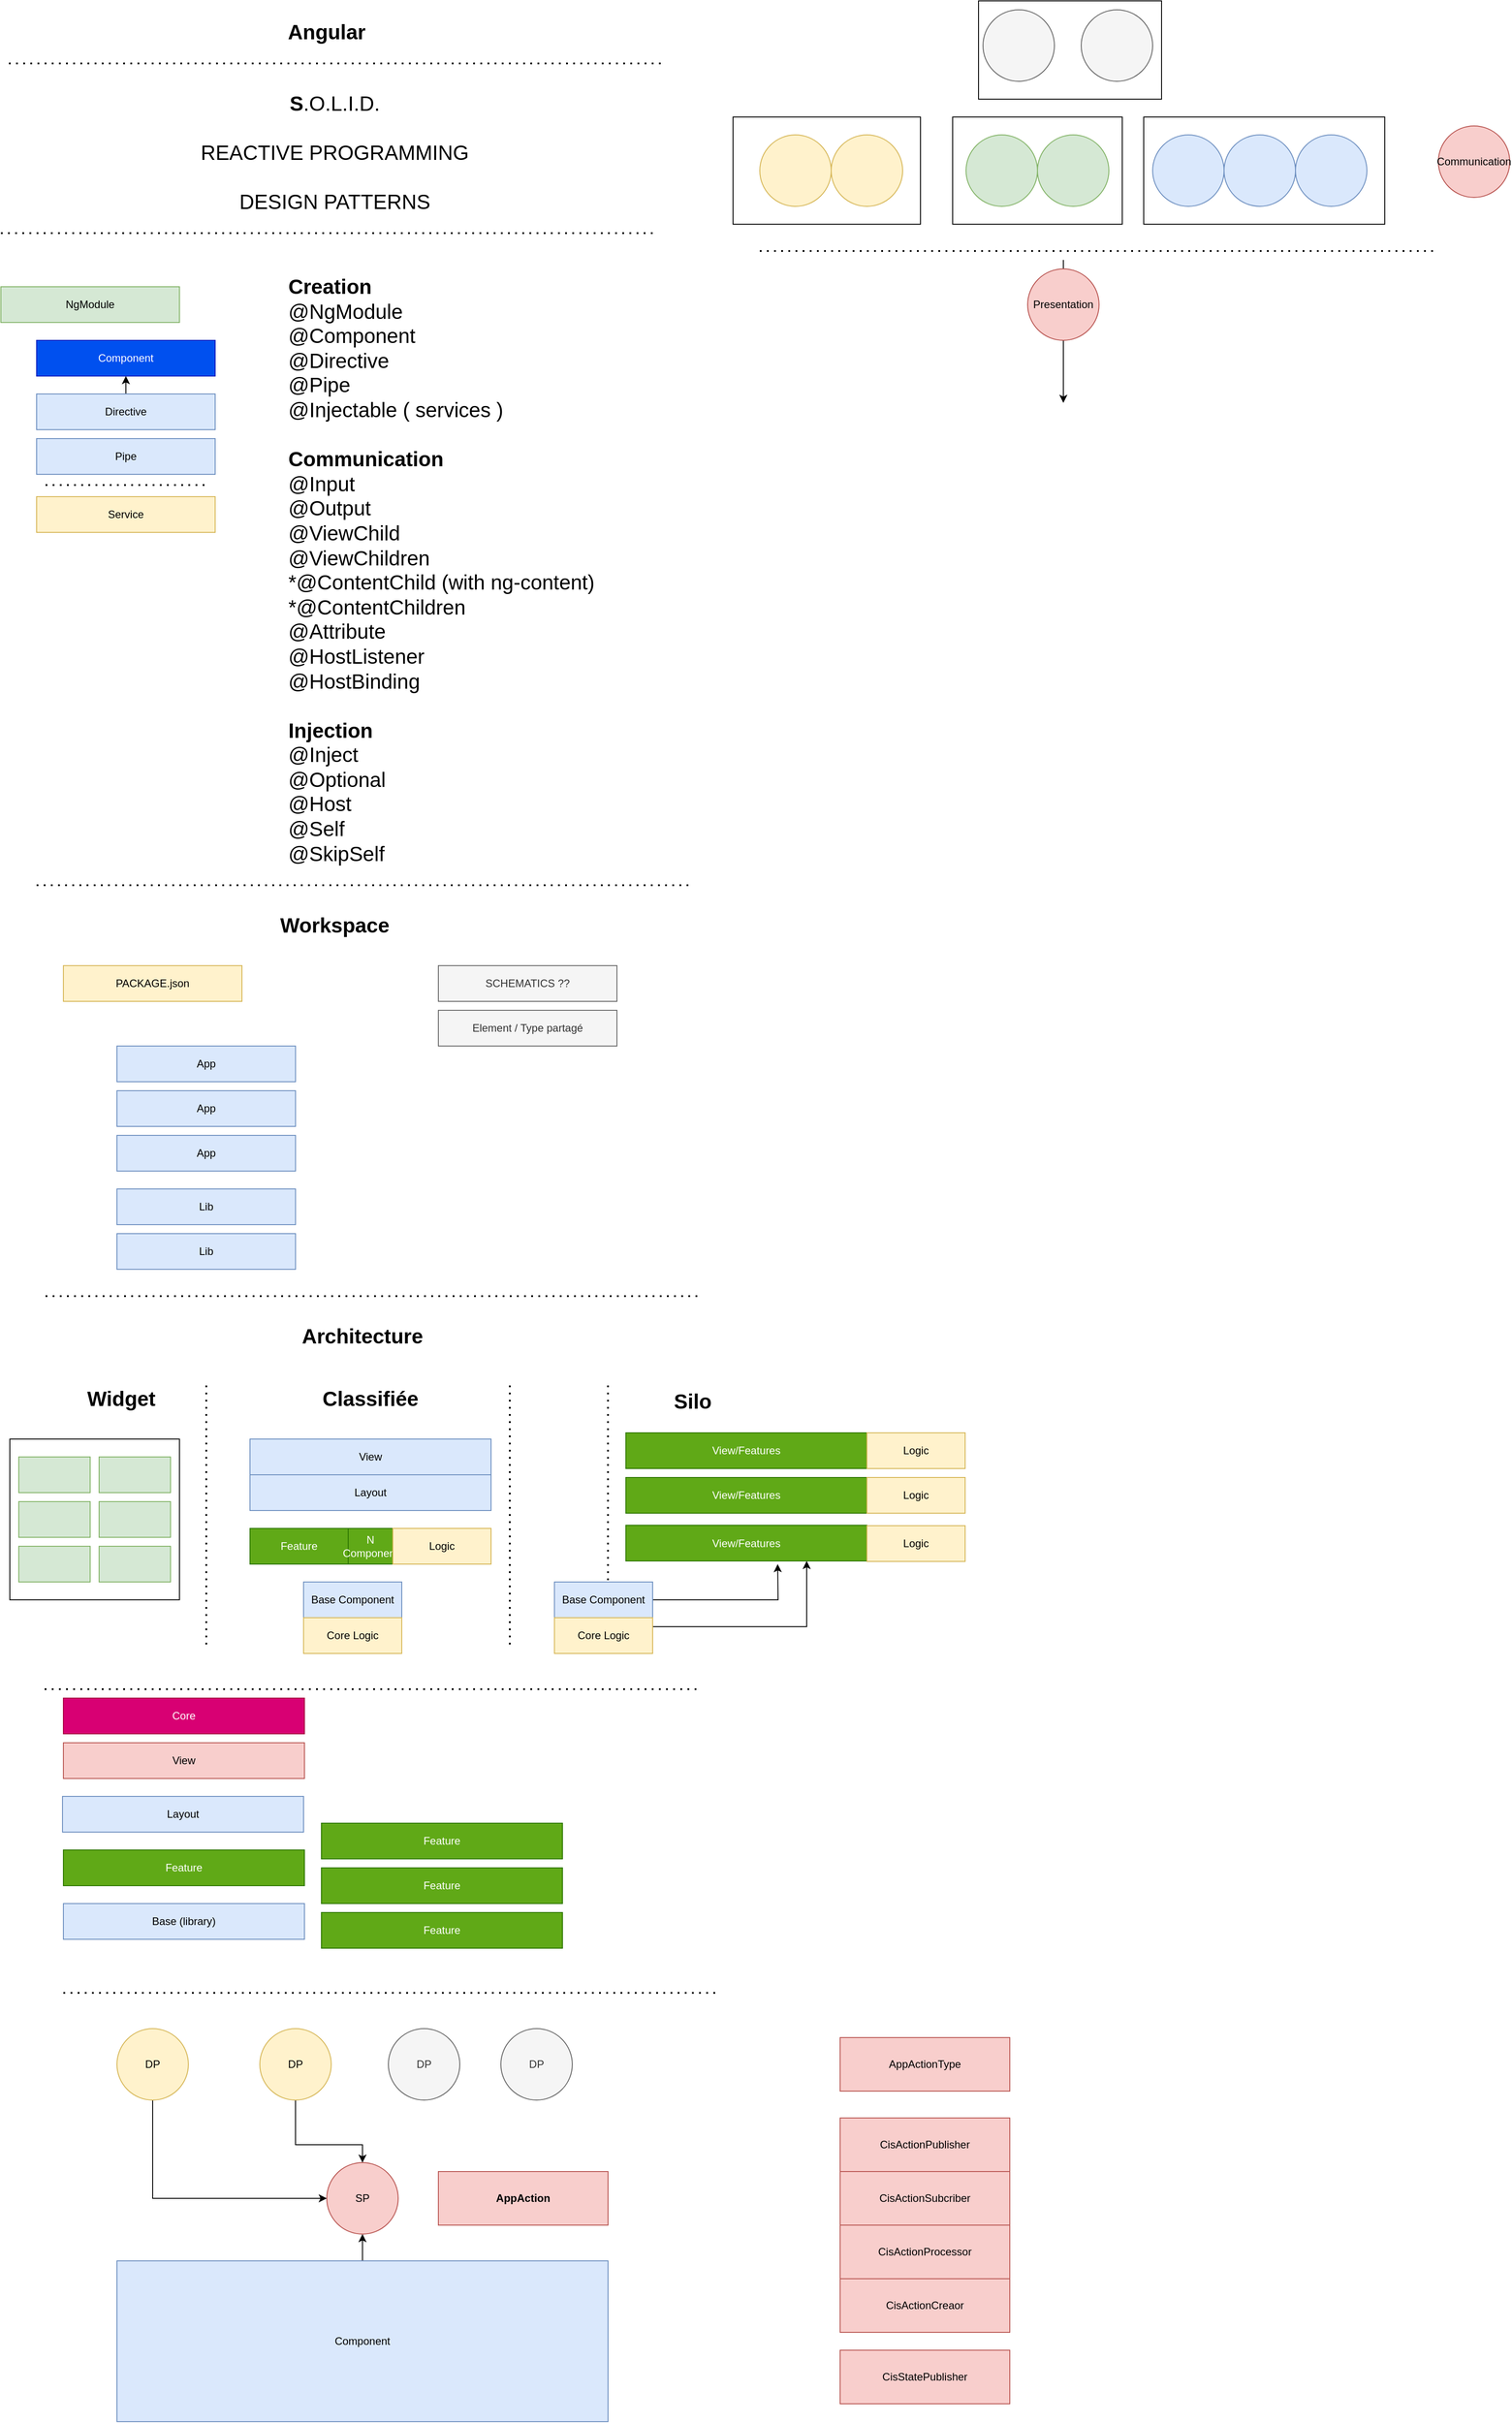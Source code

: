 <mxfile version="24.1.0" type="device">
  <diagram name="Page-1" id="wa55o4OjuIcV5aIyh0Fq">
    <mxGraphModel dx="1114" dy="600" grid="1" gridSize="10" guides="1" tooltips="1" connect="1" arrows="1" fold="1" page="1" pageScale="1" pageWidth="827" pageHeight="1169" math="0" shadow="0">
      <root>
        <mxCell id="0" />
        <mxCell id="1" parent="0" />
        <mxCell id="GtVG1m8BJexHAX3fLhbI-1" value="&lt;b style=&quot;font-size: 23px;&quot;&gt;Angular&lt;/b&gt;" style="text;html=1;align=center;verticalAlign=middle;whiteSpace=wrap;rounded=0;fontSize=23;" parent="1" vertex="1">
          <mxGeometry x="270" y="30" width="270" height="30" as="geometry" />
        </mxCell>
        <mxCell id="GtVG1m8BJexHAX3fLhbI-2" value="" style="endArrow=none;dashed=1;html=1;dashPattern=1 3;strokeWidth=2;rounded=0;" parent="1" edge="1">
          <mxGeometry width="50" height="50" relative="1" as="geometry">
            <mxPoint x="49" y="80" as="sourcePoint" />
            <mxPoint x="779" y="80" as="targetPoint" />
          </mxGeometry>
        </mxCell>
        <mxCell id="GtVG1m8BJexHAX3fLhbI-3" value="&lt;span style=&quot;font-size: 23px;&quot;&gt;&lt;b&gt;S&lt;/b&gt;.O.L.I.D.&lt;br&gt;&lt;br&gt;REACTIVE PROGRAMMING&lt;br&gt;&lt;br&gt;DESIGN PATTERNS&lt;/span&gt;" style="text;html=1;align=center;verticalAlign=middle;whiteSpace=wrap;rounded=0;fontSize=23;" parent="1" vertex="1">
          <mxGeometry x="244" y="100" width="340" height="160" as="geometry" />
        </mxCell>
        <mxCell id="GtVG1m8BJexHAX3fLhbI-4" value="" style="endArrow=none;dashed=1;html=1;dashPattern=1 3;strokeWidth=2;rounded=0;" parent="1" edge="1">
          <mxGeometry width="50" height="50" relative="1" as="geometry">
            <mxPoint x="40" y="270" as="sourcePoint" />
            <mxPoint x="770" y="270" as="targetPoint" />
          </mxGeometry>
        </mxCell>
        <mxCell id="GtVG1m8BJexHAX3fLhbI-5" value="Component" style="rounded=0;whiteSpace=wrap;html=1;fillColor=#0050ef;strokeColor=#001DBC;fontColor=#ffffff;" parent="1" vertex="1">
          <mxGeometry x="80" y="390" width="200" height="40" as="geometry" />
        </mxCell>
        <mxCell id="GtVG1m8BJexHAX3fLhbI-6" value="NgModule" style="rounded=0;whiteSpace=wrap;html=1;fillColor=#d5e8d4;strokeColor=#82b366;" parent="1" vertex="1">
          <mxGeometry x="40" y="330" width="200" height="40" as="geometry" />
        </mxCell>
        <mxCell id="GtVG1m8BJexHAX3fLhbI-7" value="Pipe" style="rounded=0;whiteSpace=wrap;html=1;fillColor=#dae8fc;strokeColor=#6c8ebf;" parent="1" vertex="1">
          <mxGeometry x="80" y="500" width="200" height="40" as="geometry" />
        </mxCell>
        <mxCell id="GtVG1m8BJexHAX3fLhbI-11" style="edgeStyle=orthogonalEdgeStyle;rounded=0;orthogonalLoop=1;jettySize=auto;html=1;exitX=0.5;exitY=0;exitDx=0;exitDy=0;entryX=0.5;entryY=1;entryDx=0;entryDy=0;" parent="1" source="GtVG1m8BJexHAX3fLhbI-8" target="GtVG1m8BJexHAX3fLhbI-5" edge="1">
          <mxGeometry relative="1" as="geometry" />
        </mxCell>
        <mxCell id="GtVG1m8BJexHAX3fLhbI-8" value="Directive" style="rounded=0;whiteSpace=wrap;html=1;fillColor=#dae8fc;strokeColor=#6c8ebf;" parent="1" vertex="1">
          <mxGeometry x="80" y="450" width="200" height="40" as="geometry" />
        </mxCell>
        <mxCell id="GtVG1m8BJexHAX3fLhbI-9" value="Service" style="rounded=0;whiteSpace=wrap;html=1;fillColor=#fff2cc;strokeColor=#d6b656;" parent="1" vertex="1">
          <mxGeometry x="80" y="565" width="200" height="40" as="geometry" />
        </mxCell>
        <mxCell id="GtVG1m8BJexHAX3fLhbI-10" value="" style="endArrow=none;dashed=1;html=1;dashPattern=1 3;strokeWidth=2;rounded=0;" parent="1" edge="1">
          <mxGeometry width="50" height="50" relative="1" as="geometry">
            <mxPoint x="90" y="552" as="sourcePoint" />
            <mxPoint x="270" y="552" as="targetPoint" />
          </mxGeometry>
        </mxCell>
        <mxCell id="GtVG1m8BJexHAX3fLhbI-16" value="&lt;b&gt;Creation&lt;/b&gt;&lt;br&gt;@NgModule&lt;br&gt;@Component&lt;br&gt;&lt;div&gt;@Directive&lt;br&gt;@Pipe&lt;br&gt;@Injectable ( services )&lt;div&gt;&lt;div&gt;&lt;br&gt;&lt;b&gt;Communication&lt;/b&gt;&lt;br&gt;@Input&lt;br&gt;@Output&lt;br&gt;@ViewChild&lt;br&gt;&lt;div&gt;@ViewChildren&lt;/div&gt;&lt;div&gt;*@ContentChild (with ng-content)&lt;br&gt;*@ContentChildren&lt;br&gt;&lt;div&gt;@Attribute&lt;br&gt;@HostListener&lt;br&gt;&lt;div&gt;@HostBinding&lt;br&gt;&lt;br&gt;&lt;b&gt;Injection&lt;/b&gt;&lt;br&gt;@Inject&lt;br&gt;@Optional&amp;nbsp;&lt;br&gt;&lt;div&gt;@Host&lt;br&gt;@Self&lt;br&gt;&lt;div&gt;@SkipSelf&lt;/div&gt;&lt;/div&gt;&lt;/div&gt;&lt;/div&gt;&lt;/div&gt;&lt;/div&gt;&lt;/div&gt;&lt;/div&gt;" style="text;html=1;align=left;verticalAlign=top;whiteSpace=wrap;rounded=0;fontSize=23;" parent="1" vertex="1">
          <mxGeometry x="360" y="310" width="440" height="660" as="geometry" />
        </mxCell>
        <mxCell id="GtVG1m8BJexHAX3fLhbI-17" value="" style="endArrow=none;dashed=1;html=1;dashPattern=1 3;strokeWidth=2;rounded=0;" parent="1" edge="1">
          <mxGeometry width="50" height="50" relative="1" as="geometry">
            <mxPoint x="80" y="1000" as="sourcePoint" />
            <mxPoint x="810" y="1000" as="targetPoint" />
          </mxGeometry>
        </mxCell>
        <mxCell id="GtVG1m8BJexHAX3fLhbI-18" value="&lt;b style=&quot;font-size: 23px;&quot;&gt;Workspace&lt;/b&gt;" style="text;html=1;align=center;verticalAlign=middle;whiteSpace=wrap;rounded=0;fontSize=23;" parent="1" vertex="1">
          <mxGeometry x="279" y="1030" width="270" height="30" as="geometry" />
        </mxCell>
        <mxCell id="GtVG1m8BJexHAX3fLhbI-19" value="PACKAGE.json" style="rounded=0;whiteSpace=wrap;html=1;fillColor=#fff2cc;strokeColor=#d6b656;" parent="1" vertex="1">
          <mxGeometry x="110" y="1090" width="200" height="40" as="geometry" />
        </mxCell>
        <mxCell id="GtVG1m8BJexHAX3fLhbI-20" value="App" style="rounded=0;whiteSpace=wrap;html=1;fillColor=#dae8fc;strokeColor=#6c8ebf;" parent="1" vertex="1">
          <mxGeometry x="170" y="1180" width="200" height="40" as="geometry" />
        </mxCell>
        <mxCell id="GtVG1m8BJexHAX3fLhbI-21" value="App" style="rounded=0;whiteSpace=wrap;html=1;fillColor=#dae8fc;strokeColor=#6c8ebf;" parent="1" vertex="1">
          <mxGeometry x="170" y="1230" width="200" height="40" as="geometry" />
        </mxCell>
        <mxCell id="GtVG1m8BJexHAX3fLhbI-22" value="App" style="rounded=0;whiteSpace=wrap;html=1;fillColor=#dae8fc;strokeColor=#6c8ebf;" parent="1" vertex="1">
          <mxGeometry x="170" y="1280" width="200" height="40" as="geometry" />
        </mxCell>
        <mxCell id="GtVG1m8BJexHAX3fLhbI-23" value="Lib" style="rounded=0;whiteSpace=wrap;html=1;fillColor=#dae8fc;strokeColor=#6c8ebf;" parent="1" vertex="1">
          <mxGeometry x="170" y="1340" width="200" height="40" as="geometry" />
        </mxCell>
        <mxCell id="GtVG1m8BJexHAX3fLhbI-24" value="Lib" style="rounded=0;whiteSpace=wrap;html=1;fillColor=#dae8fc;strokeColor=#6c8ebf;" parent="1" vertex="1">
          <mxGeometry x="170" y="1390" width="200" height="40" as="geometry" />
        </mxCell>
        <mxCell id="GtVG1m8BJexHAX3fLhbI-25" value="SCHEMATICS ??" style="rounded=0;whiteSpace=wrap;html=1;fillColor=#f5f5f5;strokeColor=#666666;fontColor=#333333;" parent="1" vertex="1">
          <mxGeometry x="530" y="1090" width="200" height="40" as="geometry" />
        </mxCell>
        <mxCell id="GtVG1m8BJexHAX3fLhbI-26" value="Element / Type partagé" style="rounded=0;whiteSpace=wrap;html=1;fillColor=#f5f5f5;strokeColor=#666666;fontColor=#333333;" parent="1" vertex="1">
          <mxGeometry x="530" y="1140" width="200" height="40" as="geometry" />
        </mxCell>
        <mxCell id="GtVG1m8BJexHAX3fLhbI-27" value="" style="endArrow=none;dashed=1;html=1;dashPattern=1 3;strokeWidth=2;rounded=0;" parent="1" edge="1">
          <mxGeometry width="50" height="50" relative="1" as="geometry">
            <mxPoint x="90" y="1460" as="sourcePoint" />
            <mxPoint x="820" y="1460" as="targetPoint" />
          </mxGeometry>
        </mxCell>
        <mxCell id="GtVG1m8BJexHAX3fLhbI-28" value="&lt;b style=&quot;font-size: 23px;&quot;&gt;Architecture&lt;/b&gt;" style="text;html=1;align=center;verticalAlign=middle;whiteSpace=wrap;rounded=0;fontSize=23;" parent="1" vertex="1">
          <mxGeometry x="310" y="1490" width="270" height="30" as="geometry" />
        </mxCell>
        <mxCell id="GtVG1m8BJexHAX3fLhbI-29" value="&lt;b style=&quot;font-size: 23px;&quot;&gt;Widget&lt;/b&gt;" style="text;html=1;align=center;verticalAlign=middle;whiteSpace=wrap;rounded=0;fontSize=23;" parent="1" vertex="1">
          <mxGeometry x="80" y="1560" width="190" height="30" as="geometry" />
        </mxCell>
        <mxCell id="GtVG1m8BJexHAX3fLhbI-30" value="&lt;b style=&quot;font-size: 23px;&quot;&gt;Classifiée&lt;/b&gt;" style="text;html=1;align=center;verticalAlign=middle;whiteSpace=wrap;rounded=0;fontSize=23;" parent="1" vertex="1">
          <mxGeometry x="359" y="1560" width="190" height="30" as="geometry" />
        </mxCell>
        <mxCell id="GtVG1m8BJexHAX3fLhbI-31" value="&lt;b style=&quot;font-size: 23px;&quot;&gt;Silo&lt;/b&gt;" style="text;html=1;align=center;verticalAlign=middle;whiteSpace=wrap;rounded=0;fontSize=23;" parent="1" vertex="1">
          <mxGeometry x="720" y="1563" width="190" height="30" as="geometry" />
        </mxCell>
        <mxCell id="GtVG1m8BJexHAX3fLhbI-32" value="" style="rounded=0;whiteSpace=wrap;html=1;" parent="1" vertex="1">
          <mxGeometry x="50" y="1620" width="190" height="180" as="geometry" />
        </mxCell>
        <mxCell id="GtVG1m8BJexHAX3fLhbI-36" value="" style="rounded=0;whiteSpace=wrap;html=1;fillColor=#d5e8d4;strokeColor=#82b366;" parent="1" vertex="1">
          <mxGeometry x="60" y="1640" width="80" height="40" as="geometry" />
        </mxCell>
        <mxCell id="GtVG1m8BJexHAX3fLhbI-37" value="" style="rounded=0;whiteSpace=wrap;html=1;fillColor=#d5e8d4;strokeColor=#82b366;" parent="1" vertex="1">
          <mxGeometry x="150" y="1640" width="80" height="40" as="geometry" />
        </mxCell>
        <mxCell id="GtVG1m8BJexHAX3fLhbI-38" value="" style="rounded=0;whiteSpace=wrap;html=1;fillColor=#d5e8d4;strokeColor=#82b366;" parent="1" vertex="1">
          <mxGeometry x="60" y="1690" width="80" height="40" as="geometry" />
        </mxCell>
        <mxCell id="GtVG1m8BJexHAX3fLhbI-39" value="" style="rounded=0;whiteSpace=wrap;html=1;fillColor=#d5e8d4;strokeColor=#82b366;" parent="1" vertex="1">
          <mxGeometry x="150" y="1690" width="80" height="40" as="geometry" />
        </mxCell>
        <mxCell id="GtVG1m8BJexHAX3fLhbI-40" value="" style="rounded=0;whiteSpace=wrap;html=1;fillColor=#d5e8d4;strokeColor=#82b366;" parent="1" vertex="1">
          <mxGeometry x="150" y="1740" width="80" height="40" as="geometry" />
        </mxCell>
        <mxCell id="GtVG1m8BJexHAX3fLhbI-41" value="" style="rounded=0;whiteSpace=wrap;html=1;fillColor=#d5e8d4;strokeColor=#82b366;" parent="1" vertex="1">
          <mxGeometry x="60" y="1740" width="80" height="40" as="geometry" />
        </mxCell>
        <mxCell id="GtVG1m8BJexHAX3fLhbI-42" value="View" style="rounded=0;whiteSpace=wrap;html=1;fillColor=#dae8fc;strokeColor=#6c8ebf;" parent="1" vertex="1">
          <mxGeometry x="319" y="1620" width="270" height="40" as="geometry" />
        </mxCell>
        <mxCell id="GtVG1m8BJexHAX3fLhbI-43" value="Base Component" style="rounded=0;whiteSpace=wrap;html=1;fillColor=#dae8fc;strokeColor=#6c8ebf;" parent="1" vertex="1">
          <mxGeometry x="379" y="1780" width="110" height="40" as="geometry" />
        </mxCell>
        <mxCell id="GtVG1m8BJexHAX3fLhbI-44" value="Layout" style="rounded=0;whiteSpace=wrap;html=1;fillColor=#dae8fc;strokeColor=#6c8ebf;" parent="1" vertex="1">
          <mxGeometry x="319" y="1660" width="270" height="40" as="geometry" />
        </mxCell>
        <mxCell id="GtVG1m8BJexHAX3fLhbI-45" value="Feature" style="rounded=0;whiteSpace=wrap;html=1;fillColor=#60a917;strokeColor=#2D7600;fontColor=#ffffff;" parent="1" vertex="1">
          <mxGeometry x="319" y="1720" width="110" height="40" as="geometry" />
        </mxCell>
        <mxCell id="GtVG1m8BJexHAX3fLhbI-47" value="N Component" style="rounded=0;whiteSpace=wrap;html=1;fillColor=#60a917;strokeColor=#2D7600;fontColor=#ffffff;" parent="1" vertex="1">
          <mxGeometry x="429" y="1720" width="50" height="40" as="geometry" />
        </mxCell>
        <mxCell id="GtVG1m8BJexHAX3fLhbI-48" value="Core Logic" style="rounded=0;whiteSpace=wrap;html=1;fillColor=#fff2cc;strokeColor=#d6b656;" parent="1" vertex="1">
          <mxGeometry x="379" y="1820" width="110" height="40" as="geometry" />
        </mxCell>
        <mxCell id="GtVG1m8BJexHAX3fLhbI-49" value="Logic" style="rounded=0;whiteSpace=wrap;html=1;fillColor=#fff2cc;strokeColor=#d6b656;" parent="1" vertex="1">
          <mxGeometry x="479" y="1720" width="110" height="40" as="geometry" />
        </mxCell>
        <mxCell id="GtVG1m8BJexHAX3fLhbI-50" value="View/Features" style="rounded=0;whiteSpace=wrap;html=1;fillColor=#60a917;strokeColor=#2D7600;fontColor=#ffffff;" parent="1" vertex="1">
          <mxGeometry x="740" y="1613" width="270" height="40" as="geometry" />
        </mxCell>
        <mxCell id="GtVG1m8BJexHAX3fLhbI-52" value="View/Features" style="rounded=0;whiteSpace=wrap;html=1;fillColor=#60a917;strokeColor=#2D7600;fontColor=#ffffff;" parent="1" vertex="1">
          <mxGeometry x="740" y="1663" width="270" height="40" as="geometry" />
        </mxCell>
        <mxCell id="GtVG1m8BJexHAX3fLhbI-53" value="View/Features" style="rounded=0;whiteSpace=wrap;html=1;fillColor=#60a917;strokeColor=#2D7600;fontColor=#ffffff;" parent="1" vertex="1">
          <mxGeometry x="740" y="1716.5" width="270" height="40" as="geometry" />
        </mxCell>
        <mxCell id="GtVG1m8BJexHAX3fLhbI-54" value="Logic" style="rounded=0;whiteSpace=wrap;html=1;fillColor=#fff2cc;strokeColor=#d6b656;" parent="1" vertex="1">
          <mxGeometry x="1010" y="1613" width="110" height="40" as="geometry" />
        </mxCell>
        <mxCell id="GtVG1m8BJexHAX3fLhbI-55" value="Logic" style="rounded=0;whiteSpace=wrap;html=1;fillColor=#fff2cc;strokeColor=#d6b656;" parent="1" vertex="1">
          <mxGeometry x="1010" y="1663" width="110" height="40" as="geometry" />
        </mxCell>
        <mxCell id="GtVG1m8BJexHAX3fLhbI-56" value="Logic" style="rounded=0;whiteSpace=wrap;html=1;fillColor=#fff2cc;strokeColor=#d6b656;" parent="1" vertex="1">
          <mxGeometry x="1010" y="1717" width="110" height="40" as="geometry" />
        </mxCell>
        <mxCell id="GtVG1m8BJexHAX3fLhbI-57" value="" style="endArrow=none;dashed=1;html=1;dashPattern=1 3;strokeWidth=2;rounded=0;" parent="1" edge="1">
          <mxGeometry width="50" height="50" relative="1" as="geometry">
            <mxPoint x="610" y="1850" as="sourcePoint" />
            <mxPoint x="610" y="1560" as="targetPoint" />
          </mxGeometry>
        </mxCell>
        <mxCell id="GtVG1m8BJexHAX3fLhbI-58" value="" style="endArrow=none;dashed=1;html=1;dashPattern=1 3;strokeWidth=2;rounded=0;" parent="1" edge="1">
          <mxGeometry width="50" height="50" relative="1" as="geometry">
            <mxPoint x="720" y="1850" as="sourcePoint" />
            <mxPoint x="720" y="1560" as="targetPoint" />
          </mxGeometry>
        </mxCell>
        <mxCell id="GtVG1m8BJexHAX3fLhbI-64" style="edgeStyle=orthogonalEdgeStyle;rounded=0;orthogonalLoop=1;jettySize=auto;html=1;" parent="1" source="GtVG1m8BJexHAX3fLhbI-61" edge="1">
          <mxGeometry relative="1" as="geometry">
            <mxPoint x="910" y="1760" as="targetPoint" />
          </mxGeometry>
        </mxCell>
        <mxCell id="GtVG1m8BJexHAX3fLhbI-61" value="Base Component" style="rounded=0;whiteSpace=wrap;html=1;fillColor=#dae8fc;strokeColor=#6c8ebf;" parent="1" vertex="1">
          <mxGeometry x="660" y="1780" width="110" height="40" as="geometry" />
        </mxCell>
        <mxCell id="GtVG1m8BJexHAX3fLhbI-65" style="edgeStyle=orthogonalEdgeStyle;rounded=0;orthogonalLoop=1;jettySize=auto;html=1;entryX=0.75;entryY=1;entryDx=0;entryDy=0;" parent="1" source="GtVG1m8BJexHAX3fLhbI-62" target="GtVG1m8BJexHAX3fLhbI-53" edge="1">
          <mxGeometry relative="1" as="geometry">
            <Array as="points">
              <mxPoint x="943" y="1830" />
            </Array>
          </mxGeometry>
        </mxCell>
        <mxCell id="GtVG1m8BJexHAX3fLhbI-62" value="Core Logic" style="rounded=0;whiteSpace=wrap;html=1;fillColor=#fff2cc;strokeColor=#d6b656;" parent="1" vertex="1">
          <mxGeometry x="660" y="1820" width="110" height="40" as="geometry" />
        </mxCell>
        <mxCell id="GtVG1m8BJexHAX3fLhbI-66" value="" style="endArrow=none;dashed=1;html=1;dashPattern=1 3;strokeWidth=2;rounded=0;" parent="1" edge="1">
          <mxGeometry width="50" height="50" relative="1" as="geometry">
            <mxPoint x="270" y="1850" as="sourcePoint" />
            <mxPoint x="270" y="1560" as="targetPoint" />
          </mxGeometry>
        </mxCell>
        <mxCell id="GtVG1m8BJexHAX3fLhbI-67" value="" style="endArrow=none;dashed=1;html=1;dashPattern=1 3;strokeWidth=2;rounded=0;" parent="1" edge="1">
          <mxGeometry width="50" height="50" relative="1" as="geometry">
            <mxPoint x="89" y="1900" as="sourcePoint" />
            <mxPoint x="819" y="1900" as="targetPoint" />
          </mxGeometry>
        </mxCell>
        <mxCell id="GtVG1m8BJexHAX3fLhbI-68" value="View" style="rounded=0;whiteSpace=wrap;html=1;fillColor=#f8cecc;strokeColor=#b85450;" parent="1" vertex="1">
          <mxGeometry x="110" y="1960" width="270" height="40" as="geometry" />
        </mxCell>
        <mxCell id="GtVG1m8BJexHAX3fLhbI-69" value="Layout" style="rounded=0;whiteSpace=wrap;html=1;fillColor=#dae8fc;strokeColor=#6c8ebf;" parent="1" vertex="1">
          <mxGeometry x="109" y="2020" width="270" height="40" as="geometry" />
        </mxCell>
        <mxCell id="GtVG1m8BJexHAX3fLhbI-70" value="Core" style="rounded=0;whiteSpace=wrap;html=1;fillColor=#d80073;strokeColor=#A50040;fontColor=#ffffff;" parent="1" vertex="1">
          <mxGeometry x="110" y="1910" width="270" height="40" as="geometry" />
        </mxCell>
        <mxCell id="GtVG1m8BJexHAX3fLhbI-71" value="Feature" style="rounded=0;whiteSpace=wrap;html=1;fillColor=#60a917;strokeColor=#2D7600;fontColor=#ffffff;" parent="1" vertex="1">
          <mxGeometry x="110" y="2080" width="270" height="40" as="geometry" />
        </mxCell>
        <mxCell id="GtVG1m8BJexHAX3fLhbI-72" value="Base (library)" style="rounded=0;whiteSpace=wrap;html=1;fillColor=#dae8fc;strokeColor=#6c8ebf;" parent="1" vertex="1">
          <mxGeometry x="110" y="2140" width="270" height="40" as="geometry" />
        </mxCell>
        <mxCell id="GtVG1m8BJexHAX3fLhbI-73" value="Feature" style="rounded=0;whiteSpace=wrap;html=1;fillColor=#60a917;strokeColor=#2D7600;fontColor=#ffffff;" parent="1" vertex="1">
          <mxGeometry x="399" y="2050" width="270" height="40" as="geometry" />
        </mxCell>
        <mxCell id="GtVG1m8BJexHAX3fLhbI-74" value="Feature" style="rounded=0;whiteSpace=wrap;html=1;fillColor=#60a917;strokeColor=#2D7600;fontColor=#ffffff;" parent="1" vertex="1">
          <mxGeometry x="399" y="2100" width="270" height="40" as="geometry" />
        </mxCell>
        <mxCell id="GtVG1m8BJexHAX3fLhbI-75" value="Feature" style="rounded=0;whiteSpace=wrap;html=1;fillColor=#60a917;strokeColor=#2D7600;fontColor=#ffffff;" parent="1" vertex="1">
          <mxGeometry x="399" y="2150" width="270" height="40" as="geometry" />
        </mxCell>
        <mxCell id="8Wkj90RlL_FFu6uxZgdb-1" value="" style="ellipse;whiteSpace=wrap;html=1;aspect=fixed;fillColor=#fff2cc;strokeColor=#d6b656;" vertex="1" parent="1">
          <mxGeometry x="890" y="160" width="80" height="80" as="geometry" />
        </mxCell>
        <mxCell id="8Wkj90RlL_FFu6uxZgdb-2" value="" style="ellipse;whiteSpace=wrap;html=1;aspect=fixed;fillColor=#fff2cc;strokeColor=#d6b656;" vertex="1" parent="1">
          <mxGeometry x="970" y="160" width="80" height="80" as="geometry" />
        </mxCell>
        <mxCell id="8Wkj90RlL_FFu6uxZgdb-3" value="" style="ellipse;whiteSpace=wrap;html=1;aspect=fixed;fillColor=#d5e8d4;strokeColor=#82b366;" vertex="1" parent="1">
          <mxGeometry x="1121" y="160" width="80" height="80" as="geometry" />
        </mxCell>
        <mxCell id="8Wkj90RlL_FFu6uxZgdb-4" value="" style="ellipse;whiteSpace=wrap;html=1;aspect=fixed;fillColor=#d5e8d4;strokeColor=#82b366;" vertex="1" parent="1">
          <mxGeometry x="1201" y="160" width="80" height="80" as="geometry" />
        </mxCell>
        <mxCell id="8Wkj90RlL_FFu6uxZgdb-5" value="" style="ellipse;whiteSpace=wrap;html=1;aspect=fixed;fillColor=#dae8fc;strokeColor=#6c8ebf;" vertex="1" parent="1">
          <mxGeometry x="1330" y="160" width="80" height="80" as="geometry" />
        </mxCell>
        <mxCell id="8Wkj90RlL_FFu6uxZgdb-6" value="" style="ellipse;whiteSpace=wrap;html=1;aspect=fixed;fillColor=#dae8fc;strokeColor=#6c8ebf;" vertex="1" parent="1">
          <mxGeometry x="1410" y="160" width="80" height="80" as="geometry" />
        </mxCell>
        <mxCell id="8Wkj90RlL_FFu6uxZgdb-7" value="" style="ellipse;whiteSpace=wrap;html=1;aspect=fixed;fillColor=#dae8fc;strokeColor=#6c8ebf;" vertex="1" parent="1">
          <mxGeometry x="1490" y="160" width="80" height="80" as="geometry" />
        </mxCell>
        <mxCell id="8Wkj90RlL_FFu6uxZgdb-8" value="" style="ellipse;whiteSpace=wrap;html=1;aspect=fixed;fillColor=#f5f5f5;strokeColor=#666666;fontColor=#333333;" vertex="1" parent="1">
          <mxGeometry x="1140" y="20" width="80" height="80" as="geometry" />
        </mxCell>
        <mxCell id="8Wkj90RlL_FFu6uxZgdb-9" value="" style="ellipse;whiteSpace=wrap;html=1;aspect=fixed;fillColor=#f5f5f5;strokeColor=#666666;fontColor=#333333;" vertex="1" parent="1">
          <mxGeometry x="1250" y="20" width="80" height="80" as="geometry" />
        </mxCell>
        <mxCell id="8Wkj90RlL_FFu6uxZgdb-11" value="" style="endArrow=none;dashed=1;html=1;dashPattern=1 3;strokeWidth=2;rounded=0;" edge="1" parent="1">
          <mxGeometry width="50" height="50" relative="1" as="geometry">
            <mxPoint x="890" y="290" as="sourcePoint" />
            <mxPoint x="1650" y="290" as="targetPoint" />
          </mxGeometry>
        </mxCell>
        <mxCell id="8Wkj90RlL_FFu6uxZgdb-12" value="" style="endArrow=classic;html=1;rounded=0;" edge="1" parent="1">
          <mxGeometry width="50" height="50" relative="1" as="geometry">
            <mxPoint x="1230" y="300" as="sourcePoint" />
            <mxPoint x="1230" y="460" as="targetPoint" />
          </mxGeometry>
        </mxCell>
        <mxCell id="8Wkj90RlL_FFu6uxZgdb-10" value="Presentation" style="ellipse;whiteSpace=wrap;html=1;aspect=fixed;fillColor=#f8cecc;strokeColor=#b85450;" vertex="1" parent="1">
          <mxGeometry x="1190" y="310" width="80" height="80" as="geometry" />
        </mxCell>
        <mxCell id="8Wkj90RlL_FFu6uxZgdb-13" value="Communication" style="ellipse;whiteSpace=wrap;html=1;aspect=fixed;fillColor=#f8cecc;strokeColor=#b85450;" vertex="1" parent="1">
          <mxGeometry x="1650" y="150" width="80" height="80" as="geometry" />
        </mxCell>
        <mxCell id="8Wkj90RlL_FFu6uxZgdb-14" value="" style="rounded=0;whiteSpace=wrap;html=1;fillColor=none;" vertex="1" parent="1">
          <mxGeometry x="1106" y="140" width="190" height="120" as="geometry" />
        </mxCell>
        <mxCell id="8Wkj90RlL_FFu6uxZgdb-15" value="" style="rounded=0;whiteSpace=wrap;html=1;fillColor=none;" vertex="1" parent="1">
          <mxGeometry x="1320" y="140" width="270" height="120" as="geometry" />
        </mxCell>
        <mxCell id="8Wkj90RlL_FFu6uxZgdb-16" value="" style="rounded=0;whiteSpace=wrap;html=1;fillColor=none;" vertex="1" parent="1">
          <mxGeometry x="860" y="140" width="210" height="120" as="geometry" />
        </mxCell>
        <mxCell id="8Wkj90RlL_FFu6uxZgdb-17" value="" style="rounded=0;whiteSpace=wrap;html=1;fillColor=none;" vertex="1" parent="1">
          <mxGeometry x="1135" y="10" width="205" height="110" as="geometry" />
        </mxCell>
        <mxCell id="8Wkj90RlL_FFu6uxZgdb-18" value="" style="endArrow=none;dashed=1;html=1;dashPattern=1 3;strokeWidth=2;rounded=0;" edge="1" parent="1">
          <mxGeometry width="50" height="50" relative="1" as="geometry">
            <mxPoint x="110" y="2240" as="sourcePoint" />
            <mxPoint x="840" y="2240" as="targetPoint" />
          </mxGeometry>
        </mxCell>
        <mxCell id="8Wkj90RlL_FFu6uxZgdb-31" style="edgeStyle=orthogonalEdgeStyle;rounded=0;orthogonalLoop=1;jettySize=auto;html=1;exitX=0.5;exitY=0;exitDx=0;exitDy=0;entryX=0.5;entryY=1;entryDx=0;entryDy=0;" edge="1" parent="1" source="8Wkj90RlL_FFu6uxZgdb-19" target="8Wkj90RlL_FFu6uxZgdb-20">
          <mxGeometry relative="1" as="geometry" />
        </mxCell>
        <mxCell id="8Wkj90RlL_FFu6uxZgdb-19" value="Component" style="rounded=0;whiteSpace=wrap;html=1;fillColor=#dae8fc;strokeColor=#6c8ebf;" vertex="1" parent="1">
          <mxGeometry x="170" y="2540" width="550" height="180" as="geometry" />
        </mxCell>
        <mxCell id="8Wkj90RlL_FFu6uxZgdb-20" value="SP" style="ellipse;whiteSpace=wrap;html=1;aspect=fixed;fillColor=#f8cecc;strokeColor=#b85450;" vertex="1" parent="1">
          <mxGeometry x="405" y="2430" width="80" height="80" as="geometry" />
        </mxCell>
        <mxCell id="8Wkj90RlL_FFu6uxZgdb-33" style="edgeStyle=orthogonalEdgeStyle;rounded=0;orthogonalLoop=1;jettySize=auto;html=1;entryX=0;entryY=0.5;entryDx=0;entryDy=0;" edge="1" parent="1" source="8Wkj90RlL_FFu6uxZgdb-21" target="8Wkj90RlL_FFu6uxZgdb-20">
          <mxGeometry relative="1" as="geometry">
            <Array as="points">
              <mxPoint x="210" y="2470" />
            </Array>
          </mxGeometry>
        </mxCell>
        <mxCell id="8Wkj90RlL_FFu6uxZgdb-21" value="DP" style="ellipse;whiteSpace=wrap;html=1;aspect=fixed;fillColor=#fff2cc;strokeColor=#d6b656;" vertex="1" parent="1">
          <mxGeometry x="170" y="2280" width="80" height="80" as="geometry" />
        </mxCell>
        <mxCell id="8Wkj90RlL_FFu6uxZgdb-32" style="edgeStyle=orthogonalEdgeStyle;rounded=0;orthogonalLoop=1;jettySize=auto;html=1;" edge="1" parent="1" source="8Wkj90RlL_FFu6uxZgdb-22" target="8Wkj90RlL_FFu6uxZgdb-20">
          <mxGeometry relative="1" as="geometry">
            <Array as="points">
              <mxPoint x="370" y="2410" />
              <mxPoint x="445" y="2410" />
            </Array>
          </mxGeometry>
        </mxCell>
        <mxCell id="8Wkj90RlL_FFu6uxZgdb-22" value="DP" style="ellipse;whiteSpace=wrap;html=1;aspect=fixed;fillColor=#fff2cc;strokeColor=#d6b656;" vertex="1" parent="1">
          <mxGeometry x="330" y="2280" width="80" height="80" as="geometry" />
        </mxCell>
        <mxCell id="8Wkj90RlL_FFu6uxZgdb-23" value="DP" style="ellipse;whiteSpace=wrap;html=1;aspect=fixed;fillColor=#f5f5f5;strokeColor=#666666;fontColor=#333333;" vertex="1" parent="1">
          <mxGeometry x="474" y="2280" width="80" height="80" as="geometry" />
        </mxCell>
        <mxCell id="8Wkj90RlL_FFu6uxZgdb-24" value="DP" style="ellipse;whiteSpace=wrap;html=1;aspect=fixed;fillColor=#f5f5f5;strokeColor=#666666;fontColor=#333333;" vertex="1" parent="1">
          <mxGeometry x="600" y="2280" width="80" height="80" as="geometry" />
        </mxCell>
        <mxCell id="8Wkj90RlL_FFu6uxZgdb-25" value="AppActionType" style="rounded=0;whiteSpace=wrap;html=1;fillColor=#f8cecc;strokeColor=#b85450;" vertex="1" parent="1">
          <mxGeometry x="980" y="2290" width="190" height="60" as="geometry" />
        </mxCell>
        <mxCell id="8Wkj90RlL_FFu6uxZgdb-26" value="CisActionPublisher" style="rounded=0;whiteSpace=wrap;html=1;fillColor=#f8cecc;strokeColor=#b85450;" vertex="1" parent="1">
          <mxGeometry x="980" y="2380" width="190" height="60" as="geometry" />
        </mxCell>
        <mxCell id="8Wkj90RlL_FFu6uxZgdb-27" value="CisActionSubcriber" style="rounded=0;whiteSpace=wrap;html=1;fillColor=#f8cecc;strokeColor=#b85450;" vertex="1" parent="1">
          <mxGeometry x="980" y="2440" width="190" height="60" as="geometry" />
        </mxCell>
        <mxCell id="8Wkj90RlL_FFu6uxZgdb-28" value="CisStatePublisher" style="rounded=0;whiteSpace=wrap;html=1;fillColor=#f8cecc;strokeColor=#b85450;" vertex="1" parent="1">
          <mxGeometry x="980" y="2640" width="190" height="60" as="geometry" />
        </mxCell>
        <mxCell id="8Wkj90RlL_FFu6uxZgdb-29" value="CisActionProcessor" style="rounded=0;whiteSpace=wrap;html=1;fillColor=#f8cecc;strokeColor=#b85450;" vertex="1" parent="1">
          <mxGeometry x="980" y="2500" width="190" height="60" as="geometry" />
        </mxCell>
        <mxCell id="8Wkj90RlL_FFu6uxZgdb-30" value="CisActionCreaor" style="rounded=0;whiteSpace=wrap;html=1;fillColor=#f8cecc;strokeColor=#b85450;" vertex="1" parent="1">
          <mxGeometry x="980" y="2560" width="190" height="60" as="geometry" />
        </mxCell>
        <mxCell id="8Wkj90RlL_FFu6uxZgdb-34" value="&lt;b&gt;AppAction&lt;/b&gt;" style="rounded=0;whiteSpace=wrap;html=1;fillColor=#f8cecc;strokeColor=#b85450;" vertex="1" parent="1">
          <mxGeometry x="530" y="2440" width="190" height="60" as="geometry" />
        </mxCell>
      </root>
    </mxGraphModel>
  </diagram>
</mxfile>
